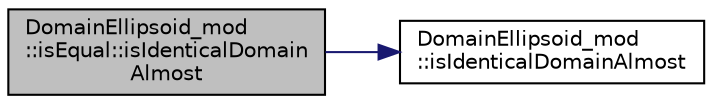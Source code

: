 digraph "DomainEllipsoid_mod::isEqual::isIdenticalDomainAlmost"
{
 // LATEX_PDF_SIZE
  edge [fontname="Helvetica",fontsize="10",labelfontname="Helvetica",labelfontsize="10"];
  node [fontname="Helvetica",fontsize="10",shape=record];
  rankdir="LR";
  Node1 [label="DomainEllipsoid_mod\l::isEqual::isIdenticalDomain\lAlmost",height=0.2,width=0.4,color="black", fillcolor="grey75", style="filled", fontcolor="black",tooltip="Return .true. is the two input objects of type DomainEllipsoid_type are equal within the specified to..."];
  Node1 -> Node2 [color="midnightblue",fontsize="10",style="solid",fontname="Helvetica"];
  Node2 [label="DomainEllipsoid_mod\l::isIdenticalDomainAlmost",height=0.2,width=0.4,color="black", fillcolor="white", style="filled",URL="$namespaceDomainEllipsoid__mod.html#a6ef03395142d8e4612f567e55c269737",tooltip="Return .true. is the two input objects of type DomainEllipsoid_type are equal within the specified to..."];
}
